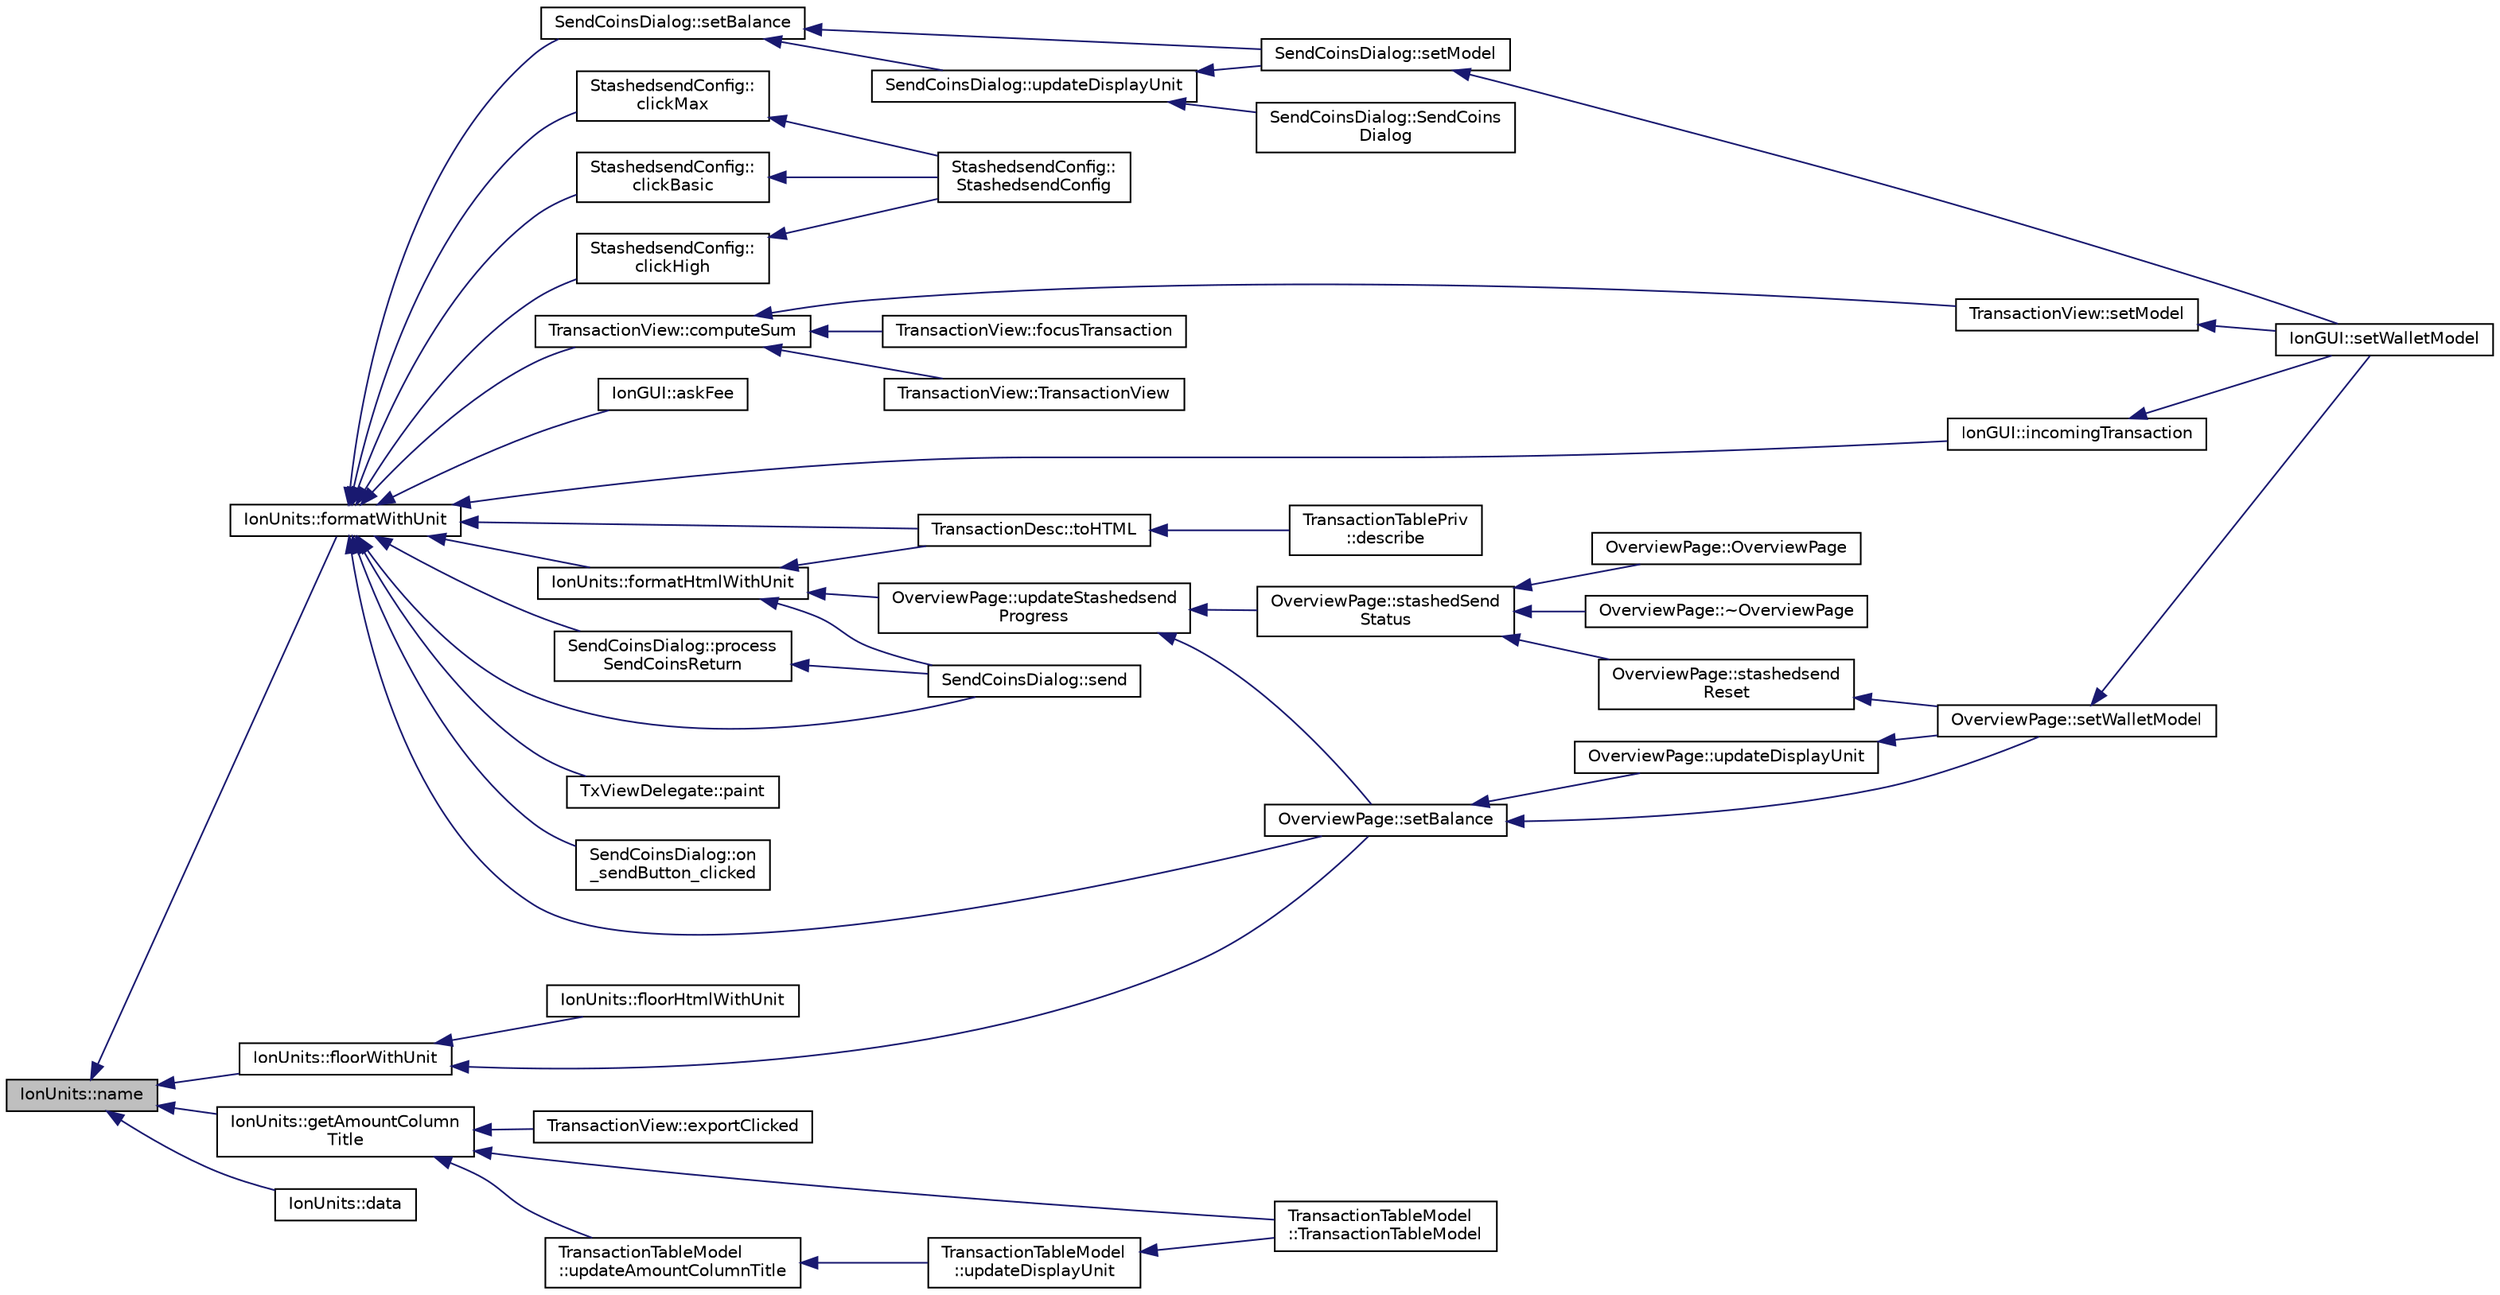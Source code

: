 digraph "IonUnits::name"
{
  edge [fontname="Helvetica",fontsize="10",labelfontname="Helvetica",labelfontsize="10"];
  node [fontname="Helvetica",fontsize="10",shape=record];
  rankdir="LR";
  Node308 [label="IonUnits::name",height=0.2,width=0.4,color="black", fillcolor="grey75", style="filled", fontcolor="black"];
  Node308 -> Node309 [dir="back",color="midnightblue",fontsize="10",style="solid",fontname="Helvetica"];
  Node309 [label="IonUnits::formatWithUnit",height=0.2,width=0.4,color="black", fillcolor="white", style="filled",URL="$d7/dab/class_ion_units.html#a07052cd4b4b8496b73ffe657432a8624",tooltip="Format as string (with unit) "];
  Node309 -> Node310 [dir="back",color="midnightblue",fontsize="10",style="solid",fontname="Helvetica"];
  Node310 [label="IonGUI::askFee",height=0.2,width=0.4,color="black", fillcolor="white", style="filled",URL="$dc/d0b/class_ion_g_u_i.html#a53aaa5c2286e3c045c55b554470c5dee",tooltip="Asks the user whether to pay the transaction fee or to cancel the transaction. "];
  Node309 -> Node311 [dir="back",color="midnightblue",fontsize="10",style="solid",fontname="Helvetica"];
  Node311 [label="IonGUI::incomingTransaction",height=0.2,width=0.4,color="black", fillcolor="white", style="filled",URL="$dc/d0b/class_ion_g_u_i.html#acdb78c5d98fb4528bd0e9f5b9c5ad048",tooltip="Show incoming transaction notification for new transactions. "];
  Node311 -> Node312 [dir="back",color="midnightblue",fontsize="10",style="solid",fontname="Helvetica"];
  Node312 [label="IonGUI::setWalletModel",height=0.2,width=0.4,color="black", fillcolor="white", style="filled",URL="$dc/d0b/class_ion_g_u_i.html#a37f87db65498b036d387c705a749c45d",tooltip="Set the wallet model. "];
  Node309 -> Node313 [dir="back",color="midnightblue",fontsize="10",style="solid",fontname="Helvetica"];
  Node313 [label="IonUnits::formatHtmlWithUnit",height=0.2,width=0.4,color="black", fillcolor="white", style="filled",URL="$d7/dab/class_ion_units.html#a93a4fcdd7d407be3b5ff404c678d7bf3"];
  Node313 -> Node314 [dir="back",color="midnightblue",fontsize="10",style="solid",fontname="Helvetica"];
  Node314 [label="OverviewPage::updateStashedsend\lProgress",height=0.2,width=0.4,color="black", fillcolor="white", style="filled",URL="$d1/d91/class_overview_page.html#acf4dda06d83173e5c701f4953c6a09aa"];
  Node314 -> Node315 [dir="back",color="midnightblue",fontsize="10",style="solid",fontname="Helvetica"];
  Node315 [label="OverviewPage::setBalance",height=0.2,width=0.4,color="black", fillcolor="white", style="filled",URL="$d1/d91/class_overview_page.html#a070a269ea7c7aacf129e6325fcd8343a"];
  Node315 -> Node316 [dir="back",color="midnightblue",fontsize="10",style="solid",fontname="Helvetica"];
  Node316 [label="OverviewPage::setWalletModel",height=0.2,width=0.4,color="black", fillcolor="white", style="filled",URL="$d1/d91/class_overview_page.html#a2ed52a3a87e9c74fee38fa873c9bc71f"];
  Node316 -> Node312 [dir="back",color="midnightblue",fontsize="10",style="solid",fontname="Helvetica"];
  Node315 -> Node317 [dir="back",color="midnightblue",fontsize="10",style="solid",fontname="Helvetica"];
  Node317 [label="OverviewPage::updateDisplayUnit",height=0.2,width=0.4,color="black", fillcolor="white", style="filled",URL="$d1/d91/class_overview_page.html#a03f19b9afd9af4b72d9bba7b0c7cf900"];
  Node317 -> Node316 [dir="back",color="midnightblue",fontsize="10",style="solid",fontname="Helvetica"];
  Node314 -> Node318 [dir="back",color="midnightblue",fontsize="10",style="solid",fontname="Helvetica"];
  Node318 [label="OverviewPage::stashedSend\lStatus",height=0.2,width=0.4,color="black", fillcolor="white", style="filled",URL="$d1/d91/class_overview_page.html#ac6d1b3475132a87b31c1510014e4d0e7"];
  Node318 -> Node319 [dir="back",color="midnightblue",fontsize="10",style="solid",fontname="Helvetica"];
  Node319 [label="OverviewPage::OverviewPage",height=0.2,width=0.4,color="black", fillcolor="white", style="filled",URL="$d1/d91/class_overview_page.html#a18c1a29cab6b745b25e701b20f234932"];
  Node318 -> Node320 [dir="back",color="midnightblue",fontsize="10",style="solid",fontname="Helvetica"];
  Node320 [label="OverviewPage::~OverviewPage",height=0.2,width=0.4,color="black", fillcolor="white", style="filled",URL="$d1/d91/class_overview_page.html#a7fd68a7bebc327e3bbef2226b41298aa"];
  Node318 -> Node321 [dir="back",color="midnightblue",fontsize="10",style="solid",fontname="Helvetica"];
  Node321 [label="OverviewPage::stashedsend\lReset",height=0.2,width=0.4,color="black", fillcolor="white", style="filled",URL="$d1/d91/class_overview_page.html#a6b87c065c31ccd136f541edd3bb73134"];
  Node321 -> Node316 [dir="back",color="midnightblue",fontsize="10",style="solid",fontname="Helvetica"];
  Node313 -> Node322 [dir="back",color="midnightblue",fontsize="10",style="solid",fontname="Helvetica"];
  Node322 [label="SendCoinsDialog::send",height=0.2,width=0.4,color="black", fillcolor="white", style="filled",URL="$d6/de6/class_send_coins_dialog.html#afd8d436a16ea7dba1276e8fdfdc8b2d3"];
  Node313 -> Node323 [dir="back",color="midnightblue",fontsize="10",style="solid",fontname="Helvetica"];
  Node323 [label="TransactionDesc::toHTML",height=0.2,width=0.4,color="black", fillcolor="white", style="filled",URL="$d4/da9/class_transaction_desc.html#ab7c9dbb2048aae121dd9d75df86e64f4"];
  Node323 -> Node324 [dir="back",color="midnightblue",fontsize="10",style="solid",fontname="Helvetica"];
  Node324 [label="TransactionTablePriv\l::describe",height=0.2,width=0.4,color="black", fillcolor="white", style="filled",URL="$d2/ddb/class_transaction_table_priv.html#ab08d44e16bf6dd95b5b83959b3013780"];
  Node309 -> Node325 [dir="back",color="midnightblue",fontsize="10",style="solid",fontname="Helvetica"];
  Node325 [label="TxViewDelegate::paint",height=0.2,width=0.4,color="black", fillcolor="white", style="filled",URL="$da/db0/class_tx_view_delegate.html#aeb314283e3a3fae5099d95c7b3309d57"];
  Node309 -> Node315 [dir="back",color="midnightblue",fontsize="10",style="solid",fontname="Helvetica"];
  Node309 -> Node326 [dir="back",color="midnightblue",fontsize="10",style="solid",fontname="Helvetica"];
  Node326 [label="SendCoinsDialog::on\l_sendButton_clicked",height=0.2,width=0.4,color="black", fillcolor="white", style="filled",URL="$d6/de6/class_send_coins_dialog.html#a2cab7cf9ea5040b9e2189297f7d3c764"];
  Node309 -> Node322 [dir="back",color="midnightblue",fontsize="10",style="solid",fontname="Helvetica"];
  Node309 -> Node327 [dir="back",color="midnightblue",fontsize="10",style="solid",fontname="Helvetica"];
  Node327 [label="SendCoinsDialog::setBalance",height=0.2,width=0.4,color="black", fillcolor="white", style="filled",URL="$d6/de6/class_send_coins_dialog.html#a7f02f2589cb65b508ccb3b02aad06979"];
  Node327 -> Node328 [dir="back",color="midnightblue",fontsize="10",style="solid",fontname="Helvetica"];
  Node328 [label="SendCoinsDialog::setModel",height=0.2,width=0.4,color="black", fillcolor="white", style="filled",URL="$d6/de6/class_send_coins_dialog.html#a73a6c1b1850a334ee652ac167713a2aa"];
  Node328 -> Node312 [dir="back",color="midnightblue",fontsize="10",style="solid",fontname="Helvetica"];
  Node327 -> Node329 [dir="back",color="midnightblue",fontsize="10",style="solid",fontname="Helvetica"];
  Node329 [label="SendCoinsDialog::updateDisplayUnit",height=0.2,width=0.4,color="black", fillcolor="white", style="filled",URL="$d6/de6/class_send_coins_dialog.html#a74815ad8502b126200b6fd2e59e9f042"];
  Node329 -> Node330 [dir="back",color="midnightblue",fontsize="10",style="solid",fontname="Helvetica"];
  Node330 [label="SendCoinsDialog::SendCoins\lDialog",height=0.2,width=0.4,color="black", fillcolor="white", style="filled",URL="$d6/de6/class_send_coins_dialog.html#a0df5bc29d1df68eda44826651afc595f"];
  Node329 -> Node328 [dir="back",color="midnightblue",fontsize="10",style="solid",fontname="Helvetica"];
  Node309 -> Node331 [dir="back",color="midnightblue",fontsize="10",style="solid",fontname="Helvetica"];
  Node331 [label="SendCoinsDialog::process\lSendCoinsReturn",height=0.2,width=0.4,color="black", fillcolor="white", style="filled",URL="$d6/de6/class_send_coins_dialog.html#a349fff162bb43ec63e56e8f7db203a66"];
  Node331 -> Node322 [dir="back",color="midnightblue",fontsize="10",style="solid",fontname="Helvetica"];
  Node309 -> Node332 [dir="back",color="midnightblue",fontsize="10",style="solid",fontname="Helvetica"];
  Node332 [label="StashedsendConfig::\lclickBasic",height=0.2,width=0.4,color="black", fillcolor="white", style="filled",URL="$d9/d44/class_stashedsend_config.html#a6b4fbf9645e083addcc01e87fd0299c9"];
  Node332 -> Node333 [dir="back",color="midnightblue",fontsize="10",style="solid",fontname="Helvetica"];
  Node333 [label="StashedsendConfig::\lStashedsendConfig",height=0.2,width=0.4,color="black", fillcolor="white", style="filled",URL="$d9/d44/class_stashedsend_config.html#a9ae47587db2192b45577c89dfa3fdfb8"];
  Node309 -> Node334 [dir="back",color="midnightblue",fontsize="10",style="solid",fontname="Helvetica"];
  Node334 [label="StashedsendConfig::\lclickHigh",height=0.2,width=0.4,color="black", fillcolor="white", style="filled",URL="$d9/d44/class_stashedsend_config.html#a06e5cc8150f163529d46c93085039f03"];
  Node334 -> Node333 [dir="back",color="midnightblue",fontsize="10",style="solid",fontname="Helvetica"];
  Node309 -> Node335 [dir="back",color="midnightblue",fontsize="10",style="solid",fontname="Helvetica"];
  Node335 [label="StashedsendConfig::\lclickMax",height=0.2,width=0.4,color="black", fillcolor="white", style="filled",URL="$d9/d44/class_stashedsend_config.html#a1c0027df4b89dd270fdb5f5a09df4236"];
  Node335 -> Node333 [dir="back",color="midnightblue",fontsize="10",style="solid",fontname="Helvetica"];
  Node309 -> Node323 [dir="back",color="midnightblue",fontsize="10",style="solid",fontname="Helvetica"];
  Node309 -> Node336 [dir="back",color="midnightblue",fontsize="10",style="solid",fontname="Helvetica"];
  Node336 [label="TransactionView::computeSum",height=0.2,width=0.4,color="black", fillcolor="white", style="filled",URL="$d2/d2c/class_transaction_view.html#abb2ea48a61bb12a0dda9d63952adc50e",tooltip="Compute sum of all selected transactions. "];
  Node336 -> Node337 [dir="back",color="midnightblue",fontsize="10",style="solid",fontname="Helvetica"];
  Node337 [label="TransactionView::TransactionView",height=0.2,width=0.4,color="black", fillcolor="white", style="filled",URL="$d2/d2c/class_transaction_view.html#a0c5e8b90206b4e8b8bf68dd7e319798f"];
  Node336 -> Node338 [dir="back",color="midnightblue",fontsize="10",style="solid",fontname="Helvetica"];
  Node338 [label="TransactionView::setModel",height=0.2,width=0.4,color="black", fillcolor="white", style="filled",URL="$d2/d2c/class_transaction_view.html#a4920c2cd57d72eb50248948fa160c83c"];
  Node338 -> Node312 [dir="back",color="midnightblue",fontsize="10",style="solid",fontname="Helvetica"];
  Node336 -> Node339 [dir="back",color="midnightblue",fontsize="10",style="solid",fontname="Helvetica"];
  Node339 [label="TransactionView::focusTransaction",height=0.2,width=0.4,color="black", fillcolor="white", style="filled",URL="$d2/d2c/class_transaction_view.html#ab6d126806467ae9dc273cbe19a7477cc"];
  Node308 -> Node340 [dir="back",color="midnightblue",fontsize="10",style="solid",fontname="Helvetica"];
  Node340 [label="IonUnits::floorWithUnit",height=0.2,width=0.4,color="black", fillcolor="white", style="filled",URL="$d7/dab/class_ion_units.html#a1e7cb2ff33bec9e9e01e96d213a5bbfa",tooltip="Format as string (with unit) but floor value up to \"digits\" settings. "];
  Node340 -> Node341 [dir="back",color="midnightblue",fontsize="10",style="solid",fontname="Helvetica"];
  Node341 [label="IonUnits::floorHtmlWithUnit",height=0.2,width=0.4,color="black", fillcolor="white", style="filled",URL="$d7/dab/class_ion_units.html#af0b5d197b2de9335f45141b9ad0fa64d"];
  Node340 -> Node315 [dir="back",color="midnightblue",fontsize="10",style="solid",fontname="Helvetica"];
  Node308 -> Node342 [dir="back",color="midnightblue",fontsize="10",style="solid",fontname="Helvetica"];
  Node342 [label="IonUnits::getAmountColumn\lTitle",height=0.2,width=0.4,color="black", fillcolor="white", style="filled",URL="$d7/dab/class_ion_units.html#ab76cc8dbce0ff2330495904857452d8f",tooltip="Gets title for amount column including current display unit if optionsModel reference available */..."];
  Node342 -> Node343 [dir="back",color="midnightblue",fontsize="10",style="solid",fontname="Helvetica"];
  Node343 [label="TransactionTableModel\l::TransactionTableModel",height=0.2,width=0.4,color="black", fillcolor="white", style="filled",URL="$d7/dfe/class_transaction_table_model.html#a6c10b7cab9804eee6df9e049a978dc62"];
  Node342 -> Node344 [dir="back",color="midnightblue",fontsize="10",style="solid",fontname="Helvetica"];
  Node344 [label="TransactionTableModel\l::updateAmountColumnTitle",height=0.2,width=0.4,color="black", fillcolor="white", style="filled",URL="$d7/dfe/class_transaction_table_model.html#acbb6e7531f507369ad18b656ad7b3f10",tooltip="Updates the column title to \"Amount (DisplayUnit)\" and emits headerDataChanged() signal for table hea..."];
  Node344 -> Node345 [dir="back",color="midnightblue",fontsize="10",style="solid",fontname="Helvetica"];
  Node345 [label="TransactionTableModel\l::updateDisplayUnit",height=0.2,width=0.4,color="black", fillcolor="white", style="filled",URL="$d7/dfe/class_transaction_table_model.html#a8b73ff7d72ec2dd69790bc61bbe8575e"];
  Node345 -> Node343 [dir="back",color="midnightblue",fontsize="10",style="solid",fontname="Helvetica"];
  Node342 -> Node346 [dir="back",color="midnightblue",fontsize="10",style="solid",fontname="Helvetica"];
  Node346 [label="TransactionView::exportClicked",height=0.2,width=0.4,color="black", fillcolor="white", style="filled",URL="$d2/d2c/class_transaction_view.html#a5983022ff1e5395f87de3c5728eff8da"];
  Node308 -> Node347 [dir="back",color="midnightblue",fontsize="10",style="solid",fontname="Helvetica"];
  Node347 [label="IonUnits::data",height=0.2,width=0.4,color="black", fillcolor="white", style="filled",URL="$d7/dab/class_ion_units.html#a4760a4e2ce13ab7a356d3b2f9fb6ad66"];
}
